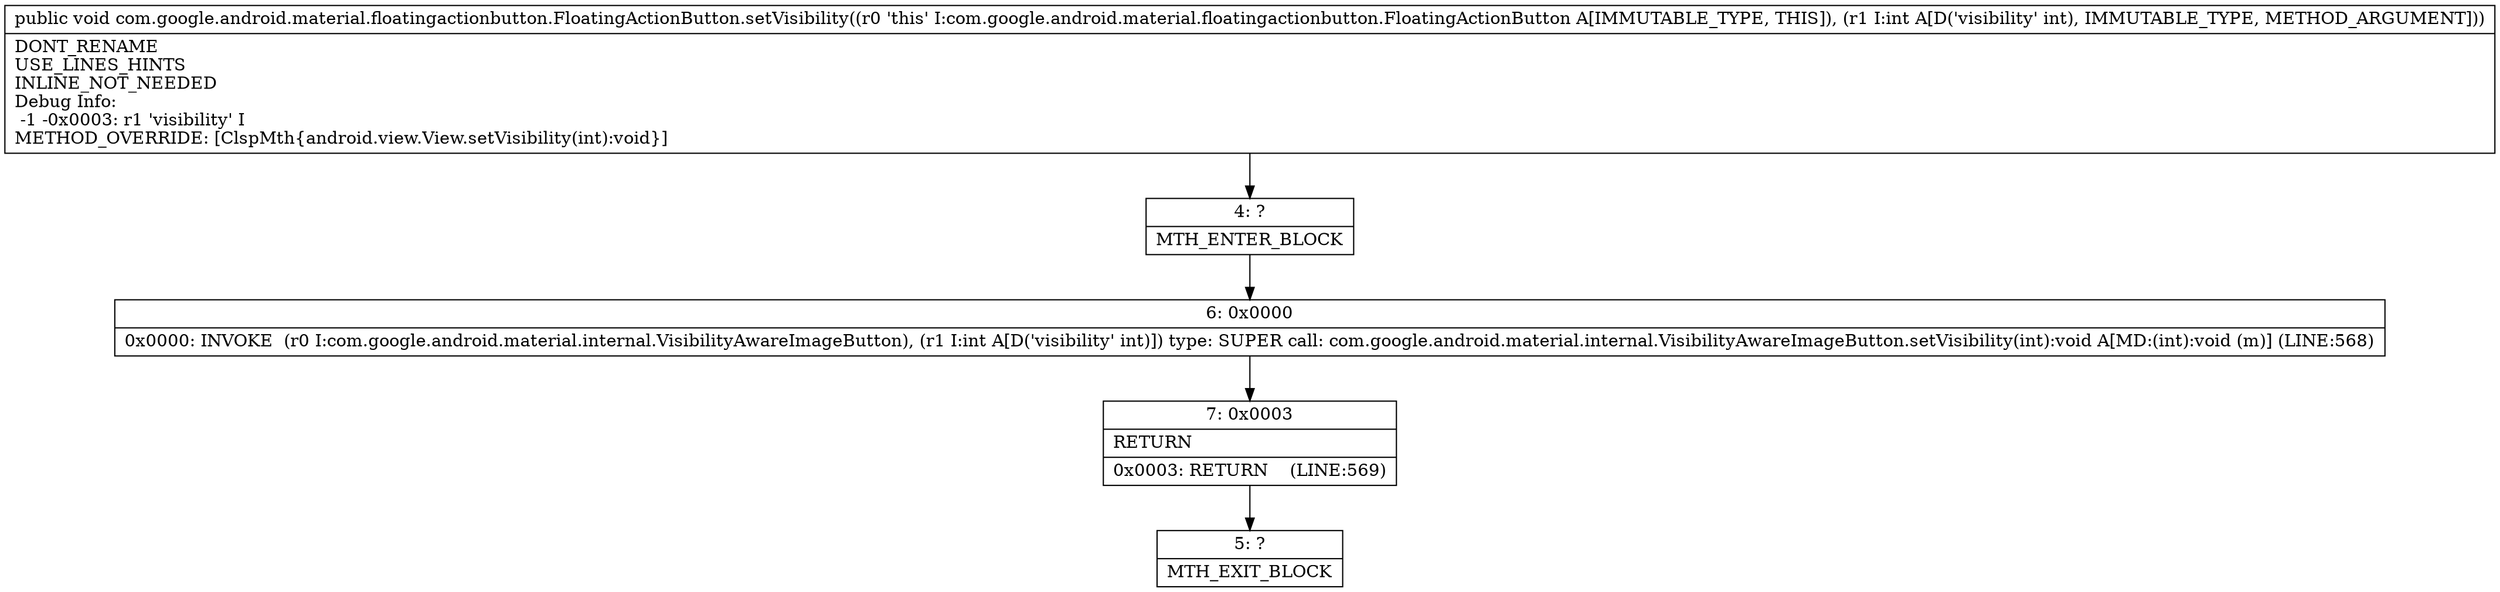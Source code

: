 digraph "CFG forcom.google.android.material.floatingactionbutton.FloatingActionButton.setVisibility(I)V" {
Node_4 [shape=record,label="{4\:\ ?|MTH_ENTER_BLOCK\l}"];
Node_6 [shape=record,label="{6\:\ 0x0000|0x0000: INVOKE  (r0 I:com.google.android.material.internal.VisibilityAwareImageButton), (r1 I:int A[D('visibility' int)]) type: SUPER call: com.google.android.material.internal.VisibilityAwareImageButton.setVisibility(int):void A[MD:(int):void (m)] (LINE:568)\l}"];
Node_7 [shape=record,label="{7\:\ 0x0003|RETURN\l|0x0003: RETURN    (LINE:569)\l}"];
Node_5 [shape=record,label="{5\:\ ?|MTH_EXIT_BLOCK\l}"];
MethodNode[shape=record,label="{public void com.google.android.material.floatingactionbutton.FloatingActionButton.setVisibility((r0 'this' I:com.google.android.material.floatingactionbutton.FloatingActionButton A[IMMUTABLE_TYPE, THIS]), (r1 I:int A[D('visibility' int), IMMUTABLE_TYPE, METHOD_ARGUMENT]))  | DONT_RENAME\lUSE_LINES_HINTS\lINLINE_NOT_NEEDED\lDebug Info:\l  \-1 \-0x0003: r1 'visibility' I\lMETHOD_OVERRIDE: [ClspMth\{android.view.View.setVisibility(int):void\}]\l}"];
MethodNode -> Node_4;Node_4 -> Node_6;
Node_6 -> Node_7;
Node_7 -> Node_5;
}

